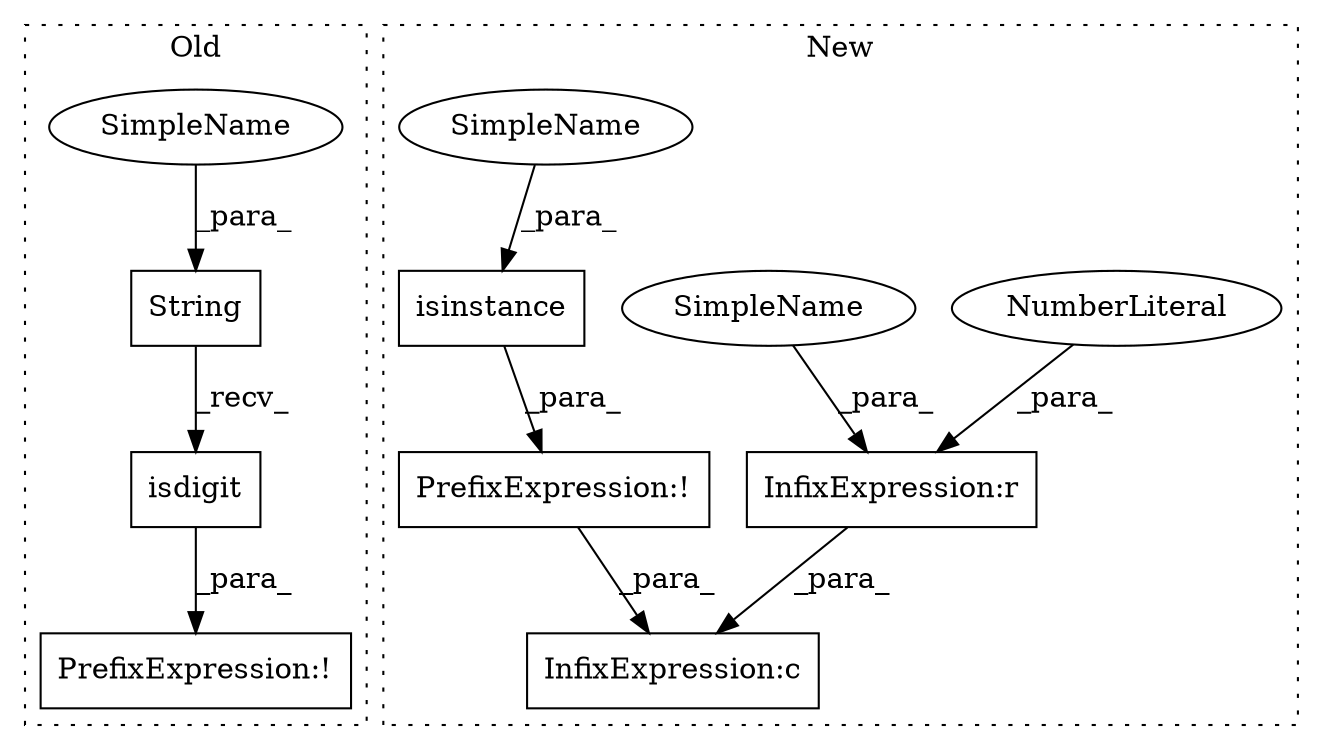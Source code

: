 digraph G {
subgraph cluster0 {
1 [label="isdigit" a="32" s="4013" l="9" shape="box"];
4 [label="PrefixExpression:!" a="38" s="3993" l="1" shape="box"];
8 [label="String" a="32" s="3994,4011" l="7,1" shape="box"];
9 [label="SimpleName" a="42" s="4001" l="10" shape="ellipse"];
label = "Old";
style="dotted";
}
subgraph cluster1 {
2 [label="isinstance" a="32" s="4030,4055" l="11,1" shape="box"];
3 [label="PrefixExpression:!" a="38" s="4029" l="1" shape="box"];
5 [label="InfixExpression:c" a="27" s="4056" l="4" shape="box"];
6 [label="InfixExpression:r" a="27" s="4071" l="3" shape="box"];
7 [label="NumberLiteral" a="34" s="4074" l="1" shape="ellipse"];
10 [label="SimpleName" a="42" s="4061" l="10" shape="ellipse"];
11 [label="SimpleName" a="42" s="4041" l="10" shape="ellipse"];
label = "New";
style="dotted";
}
1 -> 4 [label="_para_"];
2 -> 3 [label="_para_"];
3 -> 5 [label="_para_"];
6 -> 5 [label="_para_"];
7 -> 6 [label="_para_"];
8 -> 1 [label="_recv_"];
9 -> 8 [label="_para_"];
10 -> 6 [label="_para_"];
11 -> 2 [label="_para_"];
}